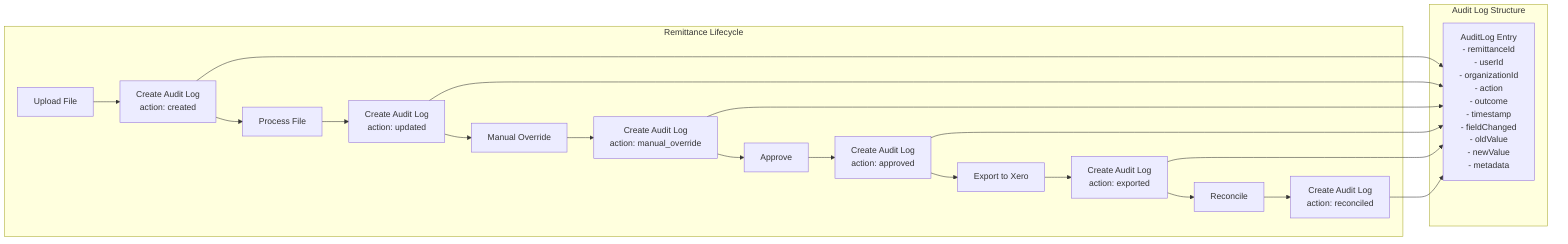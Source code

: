 flowchart LR
    subgraph "Remittance Lifecycle"
        A[Upload File] --> B[Create Audit Log<br/>action: created]
        B --> C[Process File]
        C --> D[Create Audit Log<br/>action: updated]
        D --> E[Manual Override]
        E --> F[Create Audit Log<br/>action: manual_override]
        F --> G[Approve]
        G --> H[Create Audit Log<br/>action: approved]
        H --> I[Export to Xero]
        I --> J[Create Audit Log<br/>action: exported]
        J --> K[Reconcile]
        K --> L[Create Audit Log<br/>action: reconciled]
    end
    
    subgraph "Audit Log Structure"
        LOG[AuditLog Entry<br/>- remittanceId<br/>- userId<br/>- organizationId<br/>- action<br/>- outcome<br/>- timestamp<br/>- fieldChanged<br/>- oldValue<br/>- newValue<br/>- metadata]
    end
    
    B --> LOG
    D --> LOG
    F --> LOG
    H --> LOG
    J --> LOG
    L --> LOG